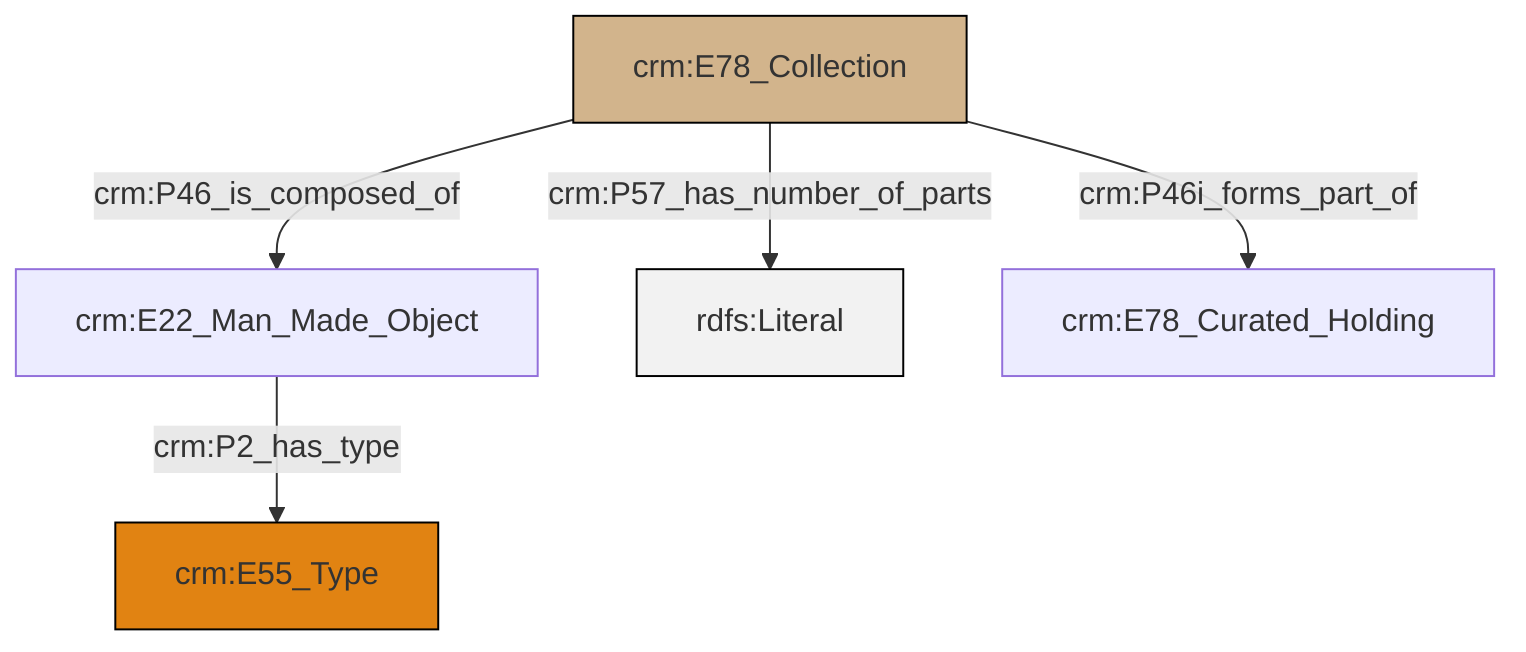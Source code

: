 graph TD
classDef Literal fill:#f2f2f2,stroke:#000000;
classDef CRM_Entity fill:#FFFFFF,stroke:#000000;
classDef Temporal_Entity fill:#00C9E6, stroke:#000000;
classDef Type fill:#E18312, stroke:#000000;
classDef Time-Span fill:#2C9C91, stroke:#000000;
classDef Appellation fill:#FFEB7F, stroke:#000000;
classDef Place fill:#008836, stroke:#000000;
classDef Persistent_Item fill:#B266B2, stroke:#000000;
classDef Conceptual_Object fill:#FFD700, stroke:#000000;
classDef Physical_Thing fill:#D2B48C, stroke:#000000;
classDef Actor fill:#f58aad, stroke:#000000;
classDef PC_Classes fill:#4ce600, stroke:#000000;
classDef Multi fill:#cccccc,stroke:#000000;

4["crm:E78_Collection"]:::Physical_Thing -->|crm:P57_has_number_of_parts| 5[rdfs:Literal]:::Literal
4["crm:E78_Collection"]:::Physical_Thing -->|crm:P46_is_composed_of| 2["crm:E22_Man_Made_Object"]:::Default
4["crm:E78_Collection"]:::Physical_Thing -->|crm:P46i_forms_part_of| 6["crm:E78_Curated_Holding"]:::Default
2["crm:E22_Man_Made_Object"]:::Default -->|crm:P2_has_type| 0["crm:E55_Type"]:::Type